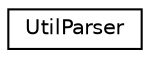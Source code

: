 digraph "Graphical Class Hierarchy"
{
 // LATEX_PDF_SIZE
  edge [fontname="Helvetica",fontsize="10",labelfontname="Helvetica",labelfontsize="10"];
  node [fontname="Helvetica",fontsize="10",shape=record];
  rankdir="LR";
  Node0 [label="UtilParser",height=0.2,width=0.4,color="black", fillcolor="white", style="filled",URL="$classUtilParser.html",tooltip=" "];
}
